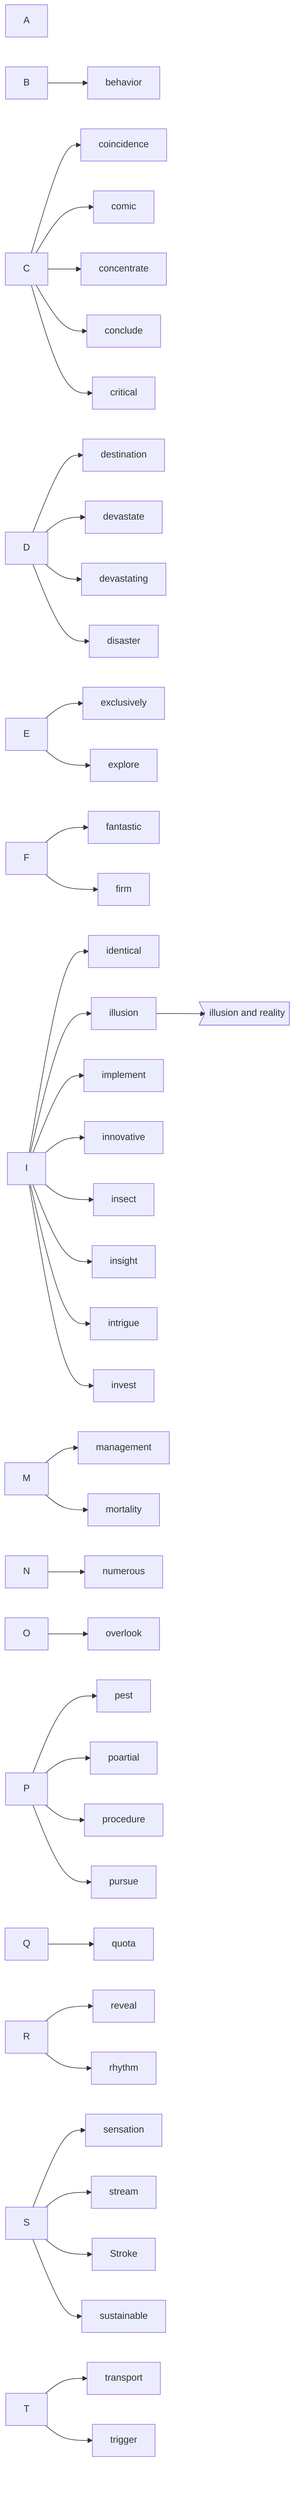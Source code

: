 graph LR
    A
    B-->behavior
    C-->coincidence
    C-->comic
    C-->concentrate
    C-->conclude
    C-->critical
    D-->destination
    D-->devastate
    D-->devastating
    D-->disaster
    E-->exclusively
    E-->explore
    F-->fantastic
    F-->firm
    I-->identical
    I-->illusion
        illusion-->illusion_1>illusion and reality]
    I-->implement
    I-->innovative
    I-->insect
    I-->insight
    I-->intrigue
    I-->invest
    M-->management
    M-->mortality
    N-->numerous
    O-->overlook
    P-->pest
    P-->poartial
    P-->procedure
    P-->pursue
    Q-->quota
    R-->reveal
    R-->rhythm
    S-->sensation
    S-->stream
    S-->Stroke
    S-->sustainable
    T-->transport
    T-->trigger